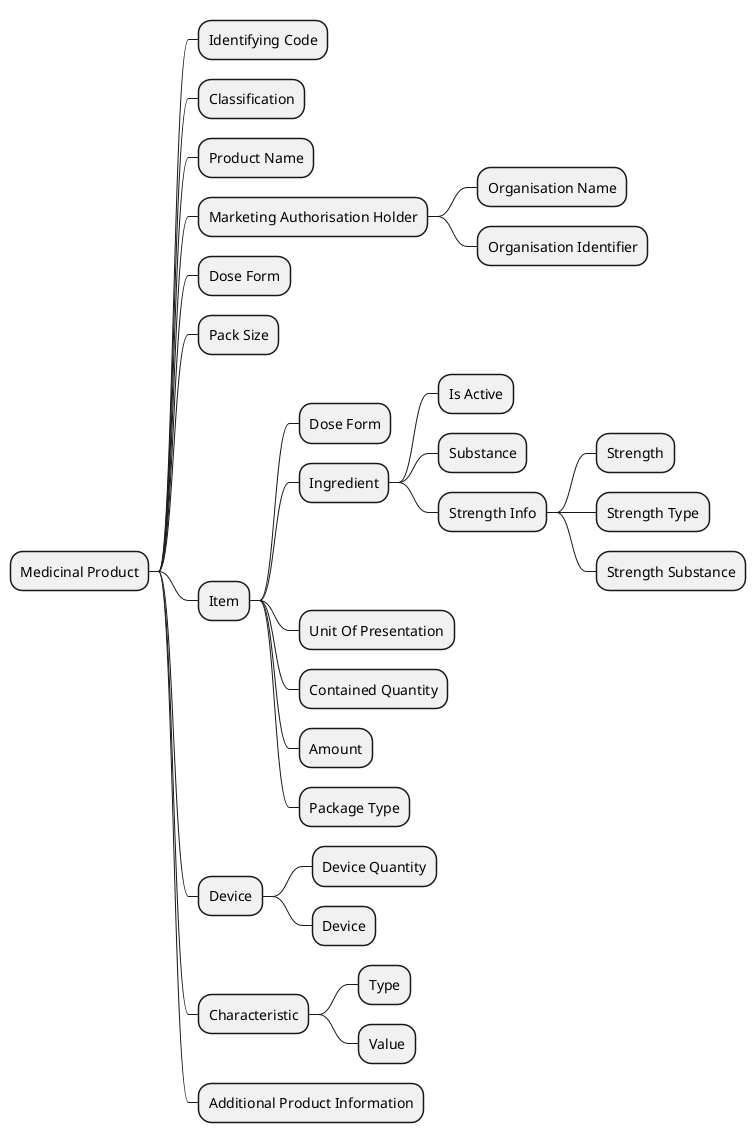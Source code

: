 @startmindmap
* Medicinal Product
** Identifying Code
** Classification
** Product Name
** Marketing Authorisation Holder
*** Organisation Name
*** Organisation Identifier
** Dose Form
** Pack Size
** Item
*** Dose Form
*** Ingredient
**** Is Active
**** Substance
**** Strength Info
***** Strength
***** Strength Type
***** Strength Substance
*** Unit Of Presentation
*** Contained Quantity
*** Amount
*** Package Type
** Device
*** Device Quantity
*** Device
** Characteristic
*** Type
*** Value
** Additional Product Information
@endmindmap